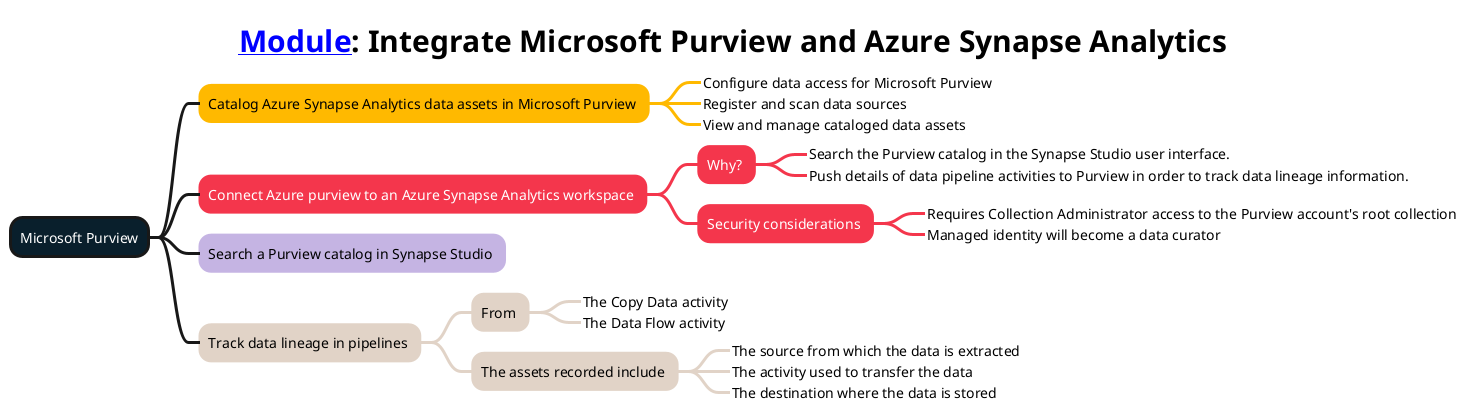 @startmindmap
<style>
title {
        FontSize 30
        FontColor #000000
    }
mindmapDiagram {
    :depth(0) {
        BackgroundColor #091f2c
        FontColor #ffffff
        LineThickness 3.0
    }
    .topic1 {
        BackgroundColor #ffb900
        LineColor #ffb900
        LineThickness 3.0
        FontColor #000000
    }
    .topic2 {
        BackgroundColor #f4364c
        LineColor #f4364c
        LineThickness 3.0
        FontColor #ffffff
    }
    .topic3 {
        BackgroundColor #c5b4e3
        LineColor #c5b4e3
        LineThickness 3.0
        FontColor #000000
    }
    .topic4 {
        BackgroundColor #e1d3c7
        LineColor #e1d3c7
        LineThickness 3.0
        FontColor #000000
    }
    .topic5 {
        BackgroundColor #07641d
        LineColor #07641d
        LineThickness 3.0
        FontColor #ffffff
    }
}
</style>
title [[https://learn.microsoft.com/training/modules/integrate-microsoft-purview-azure-synapse-analytics/ Module]]: Integrate Microsoft Purview and Azure Synapse Analytics
+ Microsoft Purview
++ Catalog Azure Synapse Analytics data assets in Microsoft Purview <<topic1>>
+++_ Configure data access for Microsoft Purview
+++_ Register and scan data sources
+++_ View and manage cataloged data assets
++ Connect Azure purview to an Azure Synapse Analytics workspace <<topic2>>
+++ Why? <<topic2>>
++++_ Search the Purview catalog in the Synapse Studio user interface.
++++_ Push details of data pipeline activities to Purview in order to track data lineage information.
+++ Security considerations <<topic2>>
++++_ Requires Collection Administrator access to the Purview account's root collection
++++_ Managed identity will become a data curator
++ Search a Purview catalog in Synapse Studio <<topic3>>
++ Track data lineage in pipelines <<topic4>>
+++ From <<topic4>>
++++_ The Copy Data activity
++++_ The Data Flow activity
+++ The assets recorded include <<topic4>>
++++_ The source from which the data is extracted
++++_ The activity used to transfer the data
++++_ The destination where the data is stored
@endmindmap
